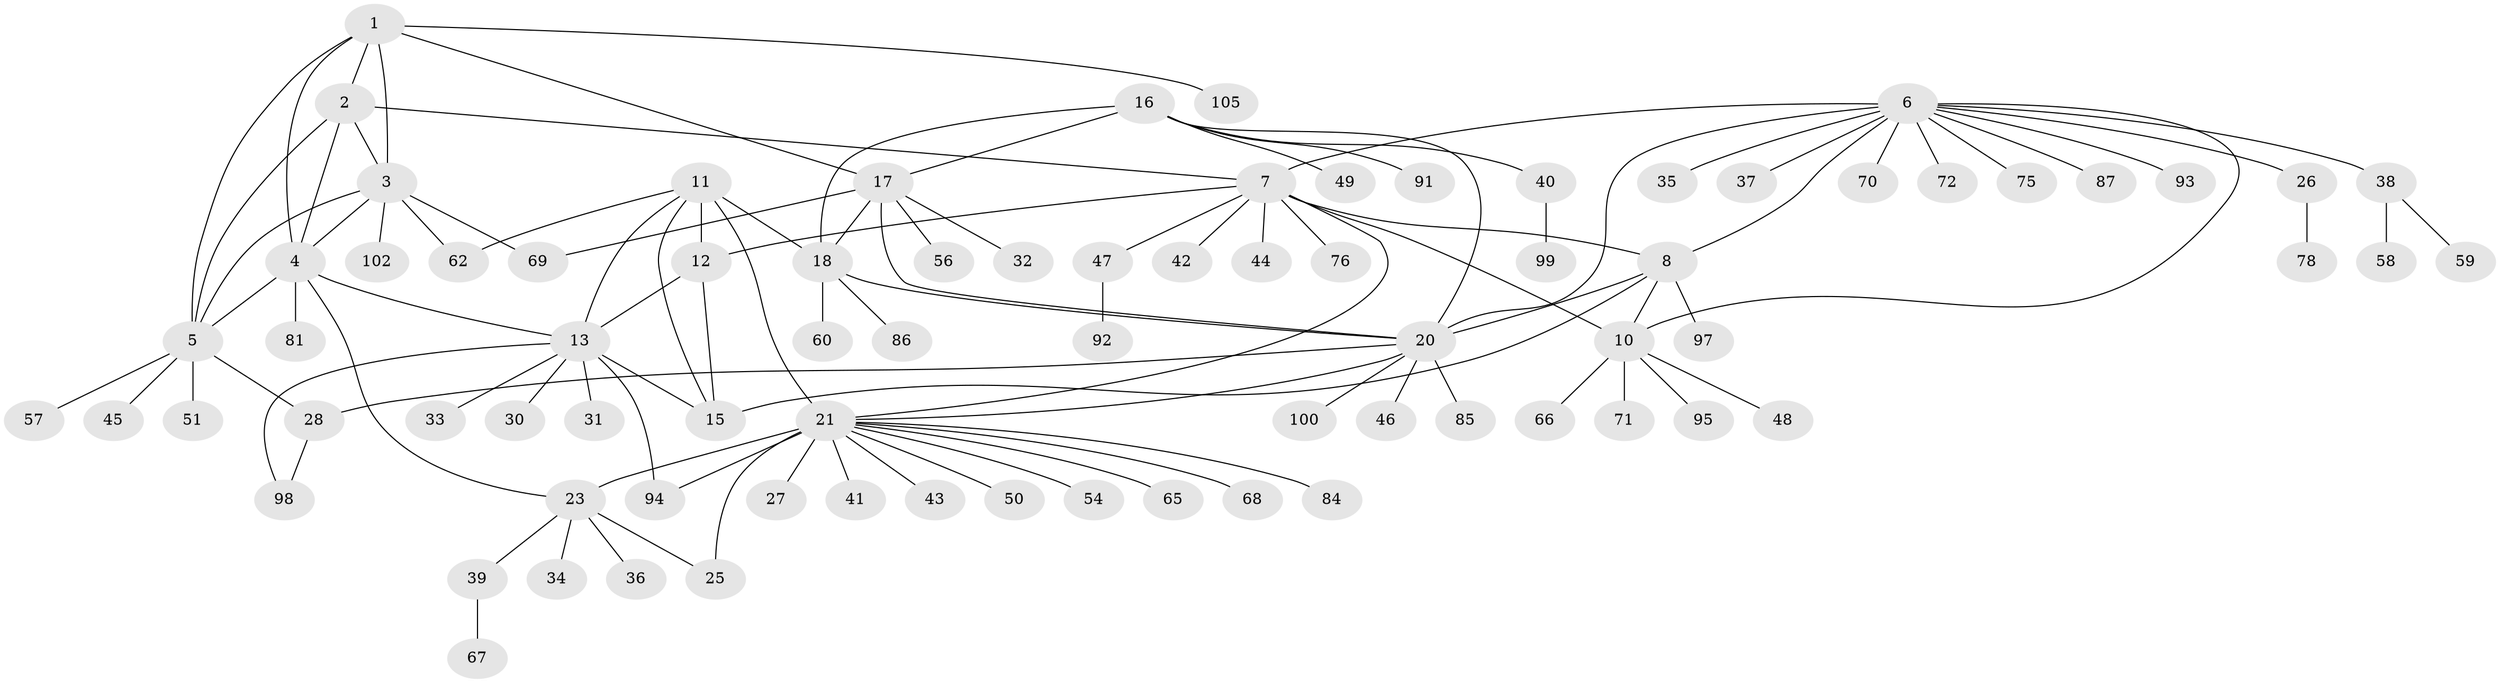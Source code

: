 // original degree distribution, {7: 0.047619047619047616, 6: 0.02857142857142857, 8: 0.0380952380952381, 9: 0.02857142857142857, 14: 0.009523809523809525, 4: 0.02857142857142857, 11: 0.009523809523809525, 5: 0.047619047619047616, 10: 0.009523809523809525, 15: 0.009523809523809525, 2: 0.14285714285714285, 1: 0.580952380952381, 3: 0.01904761904761905}
// Generated by graph-tools (version 1.1) at 2025/42/03/06/25 10:42:09]
// undirected, 79 vertices, 107 edges
graph export_dot {
graph [start="1"]
  node [color=gray90,style=filled];
  1 [super="+77"];
  2 [super="+55"];
  3 [super="+64"];
  4 [super="+90"];
  5 [super="+52"];
  6 [super="+83"];
  7 [super="+9"];
  8;
  10 [super="+103"];
  11 [super="+101"];
  12 [super="+14"];
  13 [super="+88"];
  15 [super="+80"];
  16 [super="+29"];
  17 [super="+19"];
  18 [super="+63"];
  20 [super="+89"];
  21 [super="+22"];
  23 [super="+24"];
  25 [super="+53"];
  26;
  27;
  28 [super="+79"];
  30;
  31;
  32 [super="+61"];
  33;
  34;
  35;
  36;
  37;
  38 [super="+82"];
  39;
  40;
  41;
  42;
  43;
  44;
  45;
  46;
  47 [super="+74"];
  48;
  49;
  50;
  51;
  54 [super="+96"];
  56;
  57;
  58;
  59;
  60;
  62;
  65;
  66;
  67;
  68;
  69;
  70 [super="+73"];
  71;
  72;
  75;
  76;
  78;
  81 [super="+104"];
  84;
  85;
  86;
  87;
  91;
  92;
  93;
  94;
  95;
  97;
  98;
  99;
  100;
  102;
  105;
  1 -- 2;
  1 -- 3;
  1 -- 4;
  1 -- 5;
  1 -- 105;
  1 -- 17;
  2 -- 3;
  2 -- 4;
  2 -- 5;
  2 -- 7;
  3 -- 4;
  3 -- 5;
  3 -- 62;
  3 -- 69;
  3 -- 102;
  4 -- 5;
  4 -- 13;
  4 -- 23;
  4 -- 81;
  5 -- 28;
  5 -- 45;
  5 -- 51;
  5 -- 57;
  6 -- 7 [weight=2];
  6 -- 8;
  6 -- 10;
  6 -- 26;
  6 -- 35;
  6 -- 37;
  6 -- 38;
  6 -- 70;
  6 -- 72;
  6 -- 75;
  6 -- 87;
  6 -- 93;
  6 -- 20;
  7 -- 8 [weight=2];
  7 -- 10 [weight=2];
  7 -- 47;
  7 -- 76;
  7 -- 42;
  7 -- 44;
  7 -- 21;
  7 -- 12;
  8 -- 10;
  8 -- 20;
  8 -- 97;
  8 -- 15;
  10 -- 48;
  10 -- 66;
  10 -- 71;
  10 -- 95;
  11 -- 12 [weight=2];
  11 -- 13;
  11 -- 15;
  11 -- 18 [weight=2];
  11 -- 62;
  11 -- 21;
  12 -- 13 [weight=2];
  12 -- 15 [weight=2];
  13 -- 15;
  13 -- 30;
  13 -- 31;
  13 -- 33;
  13 -- 94;
  13 -- 98;
  16 -- 17 [weight=2];
  16 -- 18;
  16 -- 20;
  16 -- 49;
  16 -- 91;
  16 -- 40;
  17 -- 18 [weight=2];
  17 -- 20 [weight=2];
  17 -- 56;
  17 -- 32;
  17 -- 69;
  18 -- 20;
  18 -- 60;
  18 -- 86;
  20 -- 21;
  20 -- 28;
  20 -- 46;
  20 -- 85;
  20 -- 100;
  21 -- 23 [weight=4];
  21 -- 25 [weight=2];
  21 -- 65;
  21 -- 68;
  21 -- 41;
  21 -- 43;
  21 -- 50;
  21 -- 84;
  21 -- 54;
  21 -- 27;
  21 -- 94;
  23 -- 25 [weight=2];
  23 -- 36;
  23 -- 34;
  23 -- 39;
  26 -- 78;
  28 -- 98;
  38 -- 58;
  38 -- 59;
  39 -- 67;
  40 -- 99;
  47 -- 92;
}
